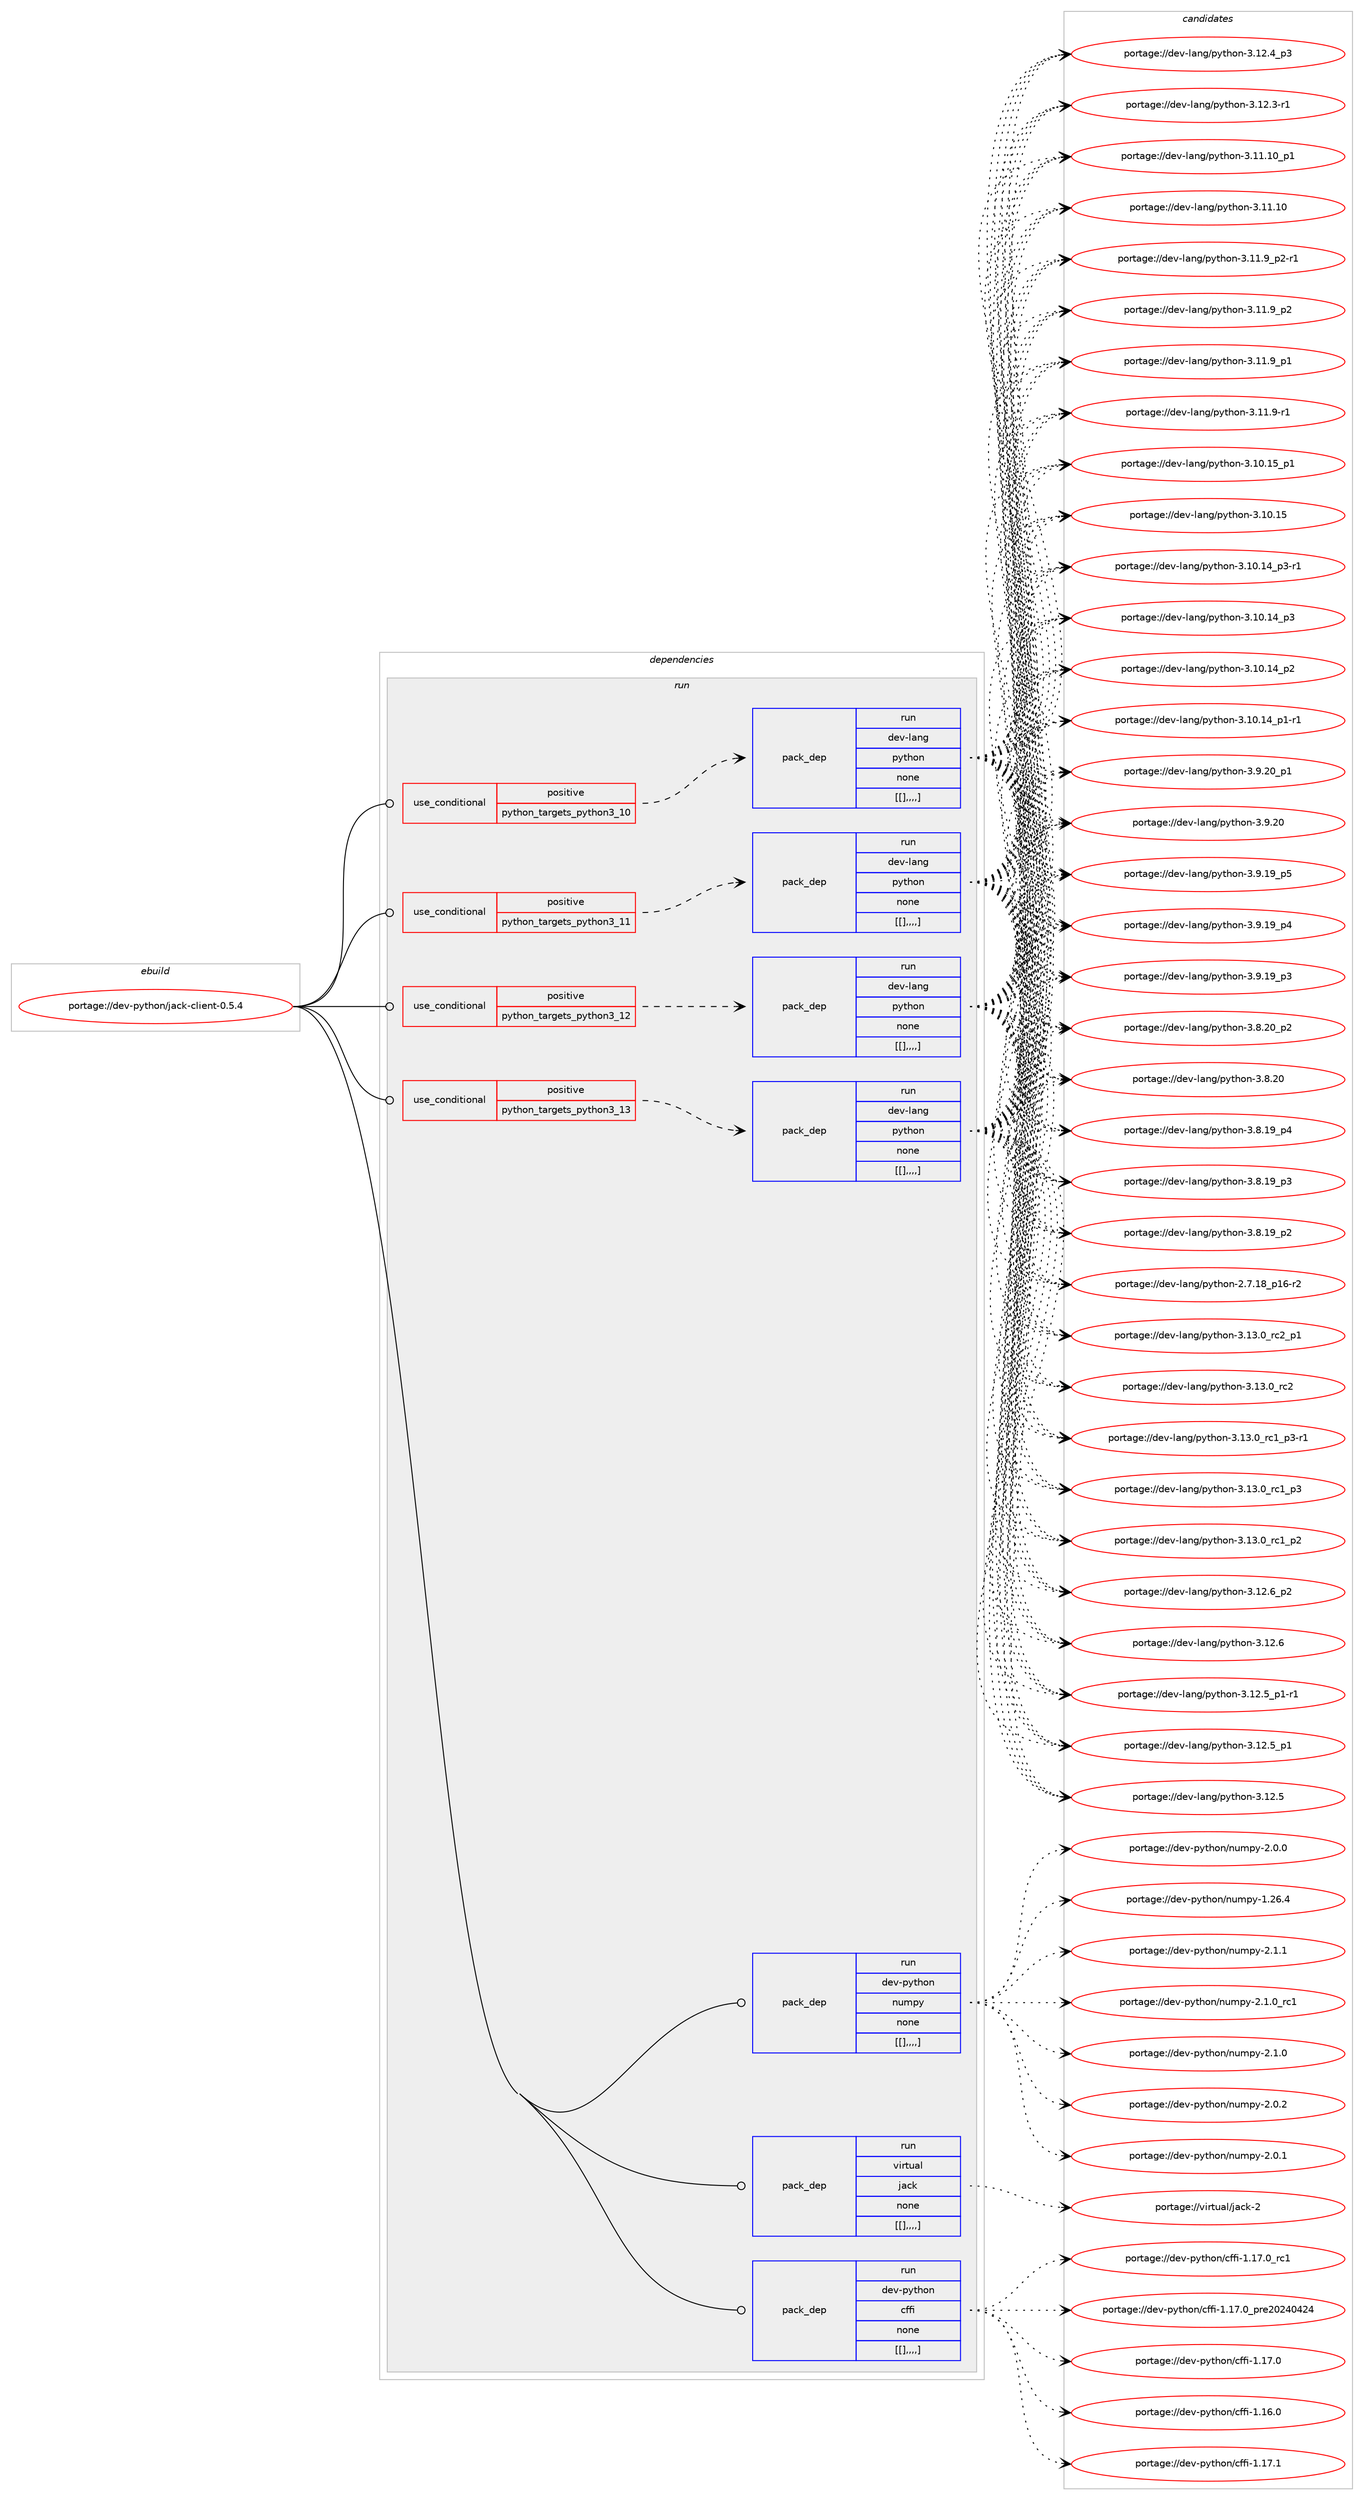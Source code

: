 digraph prolog {

# *************
# Graph options
# *************

newrank=true;
concentrate=true;
compound=true;
graph [rankdir=LR,fontname=Helvetica,fontsize=10,ranksep=1.5];#, ranksep=2.5, nodesep=0.2];
edge  [arrowhead=vee];
node  [fontname=Helvetica,fontsize=10];

# **********
# The ebuild
# **********

subgraph cluster_leftcol {
color=gray;
label=<<i>ebuild</i>>;
id [label="portage://dev-python/jack-client-0.5.4", color=red, width=4, href="../dev-python/jack-client-0.5.4.svg"];
}

# ****************
# The dependencies
# ****************

subgraph cluster_midcol {
color=gray;
label=<<i>dependencies</i>>;
subgraph cluster_compile {
fillcolor="#eeeeee";
style=filled;
label=<<i>compile</i>>;
}
subgraph cluster_compileandrun {
fillcolor="#eeeeee";
style=filled;
label=<<i>compile and run</i>>;
}
subgraph cluster_run {
fillcolor="#eeeeee";
style=filled;
label=<<i>run</i>>;
subgraph cond34912 {
dependency150469 [label=<<TABLE BORDER="0" CELLBORDER="1" CELLSPACING="0" CELLPADDING="4"><TR><TD ROWSPAN="3" CELLPADDING="10">use_conditional</TD></TR><TR><TD>positive</TD></TR><TR><TD>python_targets_python3_10</TD></TR></TABLE>>, shape=none, color=red];
subgraph pack114343 {
dependency150470 [label=<<TABLE BORDER="0" CELLBORDER="1" CELLSPACING="0" CELLPADDING="4" WIDTH="220"><TR><TD ROWSPAN="6" CELLPADDING="30">pack_dep</TD></TR><TR><TD WIDTH="110">run</TD></TR><TR><TD>dev-lang</TD></TR><TR><TD>python</TD></TR><TR><TD>none</TD></TR><TR><TD>[[],,,,]</TD></TR></TABLE>>, shape=none, color=blue];
}
dependency150469:e -> dependency150470:w [weight=20,style="dashed",arrowhead="vee"];
}
id:e -> dependency150469:w [weight=20,style="solid",arrowhead="odot"];
subgraph cond34913 {
dependency150471 [label=<<TABLE BORDER="0" CELLBORDER="1" CELLSPACING="0" CELLPADDING="4"><TR><TD ROWSPAN="3" CELLPADDING="10">use_conditional</TD></TR><TR><TD>positive</TD></TR><TR><TD>python_targets_python3_11</TD></TR></TABLE>>, shape=none, color=red];
subgraph pack114344 {
dependency150472 [label=<<TABLE BORDER="0" CELLBORDER="1" CELLSPACING="0" CELLPADDING="4" WIDTH="220"><TR><TD ROWSPAN="6" CELLPADDING="30">pack_dep</TD></TR><TR><TD WIDTH="110">run</TD></TR><TR><TD>dev-lang</TD></TR><TR><TD>python</TD></TR><TR><TD>none</TD></TR><TR><TD>[[],,,,]</TD></TR></TABLE>>, shape=none, color=blue];
}
dependency150471:e -> dependency150472:w [weight=20,style="dashed",arrowhead="vee"];
}
id:e -> dependency150471:w [weight=20,style="solid",arrowhead="odot"];
subgraph cond34914 {
dependency150473 [label=<<TABLE BORDER="0" CELLBORDER="1" CELLSPACING="0" CELLPADDING="4"><TR><TD ROWSPAN="3" CELLPADDING="10">use_conditional</TD></TR><TR><TD>positive</TD></TR><TR><TD>python_targets_python3_12</TD></TR></TABLE>>, shape=none, color=red];
subgraph pack114345 {
dependency150474 [label=<<TABLE BORDER="0" CELLBORDER="1" CELLSPACING="0" CELLPADDING="4" WIDTH="220"><TR><TD ROWSPAN="6" CELLPADDING="30">pack_dep</TD></TR><TR><TD WIDTH="110">run</TD></TR><TR><TD>dev-lang</TD></TR><TR><TD>python</TD></TR><TR><TD>none</TD></TR><TR><TD>[[],,,,]</TD></TR></TABLE>>, shape=none, color=blue];
}
dependency150473:e -> dependency150474:w [weight=20,style="dashed",arrowhead="vee"];
}
id:e -> dependency150473:w [weight=20,style="solid",arrowhead="odot"];
subgraph cond34915 {
dependency150475 [label=<<TABLE BORDER="0" CELLBORDER="1" CELLSPACING="0" CELLPADDING="4"><TR><TD ROWSPAN="3" CELLPADDING="10">use_conditional</TD></TR><TR><TD>positive</TD></TR><TR><TD>python_targets_python3_13</TD></TR></TABLE>>, shape=none, color=red];
subgraph pack114346 {
dependency150476 [label=<<TABLE BORDER="0" CELLBORDER="1" CELLSPACING="0" CELLPADDING="4" WIDTH="220"><TR><TD ROWSPAN="6" CELLPADDING="30">pack_dep</TD></TR><TR><TD WIDTH="110">run</TD></TR><TR><TD>dev-lang</TD></TR><TR><TD>python</TD></TR><TR><TD>none</TD></TR><TR><TD>[[],,,,]</TD></TR></TABLE>>, shape=none, color=blue];
}
dependency150475:e -> dependency150476:w [weight=20,style="dashed",arrowhead="vee"];
}
id:e -> dependency150475:w [weight=20,style="solid",arrowhead="odot"];
subgraph pack114347 {
dependency150477 [label=<<TABLE BORDER="0" CELLBORDER="1" CELLSPACING="0" CELLPADDING="4" WIDTH="220"><TR><TD ROWSPAN="6" CELLPADDING="30">pack_dep</TD></TR><TR><TD WIDTH="110">run</TD></TR><TR><TD>dev-python</TD></TR><TR><TD>cffi</TD></TR><TR><TD>none</TD></TR><TR><TD>[[],,,,]</TD></TR></TABLE>>, shape=none, color=blue];
}
id:e -> dependency150477:w [weight=20,style="solid",arrowhead="odot"];
subgraph pack114348 {
dependency150478 [label=<<TABLE BORDER="0" CELLBORDER="1" CELLSPACING="0" CELLPADDING="4" WIDTH="220"><TR><TD ROWSPAN="6" CELLPADDING="30">pack_dep</TD></TR><TR><TD WIDTH="110">run</TD></TR><TR><TD>dev-python</TD></TR><TR><TD>numpy</TD></TR><TR><TD>none</TD></TR><TR><TD>[[],,,,]</TD></TR></TABLE>>, shape=none, color=blue];
}
id:e -> dependency150478:w [weight=20,style="solid",arrowhead="odot"];
subgraph pack114349 {
dependency150479 [label=<<TABLE BORDER="0" CELLBORDER="1" CELLSPACING="0" CELLPADDING="4" WIDTH="220"><TR><TD ROWSPAN="6" CELLPADDING="30">pack_dep</TD></TR><TR><TD WIDTH="110">run</TD></TR><TR><TD>virtual</TD></TR><TR><TD>jack</TD></TR><TR><TD>none</TD></TR><TR><TD>[[],,,,]</TD></TR></TABLE>>, shape=none, color=blue];
}
id:e -> dependency150479:w [weight=20,style="solid",arrowhead="odot"];
}
}

# **************
# The candidates
# **************

subgraph cluster_choices {
rank=same;
color=gray;
label=<<i>candidates</i>>;

subgraph choice114343 {
color=black;
nodesep=1;
choice100101118451089711010347112121116104111110455146495146489511499509511249 [label="portage://dev-lang/python-3.13.0_rc2_p1", color=red, width=4,href="../dev-lang/python-3.13.0_rc2_p1.svg"];
choice10010111845108971101034711212111610411111045514649514648951149950 [label="portage://dev-lang/python-3.13.0_rc2", color=red, width=4,href="../dev-lang/python-3.13.0_rc2.svg"];
choice1001011184510897110103471121211161041111104551464951464895114994995112514511449 [label="portage://dev-lang/python-3.13.0_rc1_p3-r1", color=red, width=4,href="../dev-lang/python-3.13.0_rc1_p3-r1.svg"];
choice100101118451089711010347112121116104111110455146495146489511499499511251 [label="portage://dev-lang/python-3.13.0_rc1_p3", color=red, width=4,href="../dev-lang/python-3.13.0_rc1_p3.svg"];
choice100101118451089711010347112121116104111110455146495146489511499499511250 [label="portage://dev-lang/python-3.13.0_rc1_p2", color=red, width=4,href="../dev-lang/python-3.13.0_rc1_p2.svg"];
choice100101118451089711010347112121116104111110455146495046549511250 [label="portage://dev-lang/python-3.12.6_p2", color=red, width=4,href="../dev-lang/python-3.12.6_p2.svg"];
choice10010111845108971101034711212111610411111045514649504654 [label="portage://dev-lang/python-3.12.6", color=red, width=4,href="../dev-lang/python-3.12.6.svg"];
choice1001011184510897110103471121211161041111104551464950465395112494511449 [label="portage://dev-lang/python-3.12.5_p1-r1", color=red, width=4,href="../dev-lang/python-3.12.5_p1-r1.svg"];
choice100101118451089711010347112121116104111110455146495046539511249 [label="portage://dev-lang/python-3.12.5_p1", color=red, width=4,href="../dev-lang/python-3.12.5_p1.svg"];
choice10010111845108971101034711212111610411111045514649504653 [label="portage://dev-lang/python-3.12.5", color=red, width=4,href="../dev-lang/python-3.12.5.svg"];
choice100101118451089711010347112121116104111110455146495046529511251 [label="portage://dev-lang/python-3.12.4_p3", color=red, width=4,href="../dev-lang/python-3.12.4_p3.svg"];
choice100101118451089711010347112121116104111110455146495046514511449 [label="portage://dev-lang/python-3.12.3-r1", color=red, width=4,href="../dev-lang/python-3.12.3-r1.svg"];
choice10010111845108971101034711212111610411111045514649494649489511249 [label="portage://dev-lang/python-3.11.10_p1", color=red, width=4,href="../dev-lang/python-3.11.10_p1.svg"];
choice1001011184510897110103471121211161041111104551464949464948 [label="portage://dev-lang/python-3.11.10", color=red, width=4,href="../dev-lang/python-3.11.10.svg"];
choice1001011184510897110103471121211161041111104551464949465795112504511449 [label="portage://dev-lang/python-3.11.9_p2-r1", color=red, width=4,href="../dev-lang/python-3.11.9_p2-r1.svg"];
choice100101118451089711010347112121116104111110455146494946579511250 [label="portage://dev-lang/python-3.11.9_p2", color=red, width=4,href="../dev-lang/python-3.11.9_p2.svg"];
choice100101118451089711010347112121116104111110455146494946579511249 [label="portage://dev-lang/python-3.11.9_p1", color=red, width=4,href="../dev-lang/python-3.11.9_p1.svg"];
choice100101118451089711010347112121116104111110455146494946574511449 [label="portage://dev-lang/python-3.11.9-r1", color=red, width=4,href="../dev-lang/python-3.11.9-r1.svg"];
choice10010111845108971101034711212111610411111045514649484649539511249 [label="portage://dev-lang/python-3.10.15_p1", color=red, width=4,href="../dev-lang/python-3.10.15_p1.svg"];
choice1001011184510897110103471121211161041111104551464948464953 [label="portage://dev-lang/python-3.10.15", color=red, width=4,href="../dev-lang/python-3.10.15.svg"];
choice100101118451089711010347112121116104111110455146494846495295112514511449 [label="portage://dev-lang/python-3.10.14_p3-r1", color=red, width=4,href="../dev-lang/python-3.10.14_p3-r1.svg"];
choice10010111845108971101034711212111610411111045514649484649529511251 [label="portage://dev-lang/python-3.10.14_p3", color=red, width=4,href="../dev-lang/python-3.10.14_p3.svg"];
choice10010111845108971101034711212111610411111045514649484649529511250 [label="portage://dev-lang/python-3.10.14_p2", color=red, width=4,href="../dev-lang/python-3.10.14_p2.svg"];
choice100101118451089711010347112121116104111110455146494846495295112494511449 [label="portage://dev-lang/python-3.10.14_p1-r1", color=red, width=4,href="../dev-lang/python-3.10.14_p1-r1.svg"];
choice100101118451089711010347112121116104111110455146574650489511249 [label="portage://dev-lang/python-3.9.20_p1", color=red, width=4,href="../dev-lang/python-3.9.20_p1.svg"];
choice10010111845108971101034711212111610411111045514657465048 [label="portage://dev-lang/python-3.9.20", color=red, width=4,href="../dev-lang/python-3.9.20.svg"];
choice100101118451089711010347112121116104111110455146574649579511253 [label="portage://dev-lang/python-3.9.19_p5", color=red, width=4,href="../dev-lang/python-3.9.19_p5.svg"];
choice100101118451089711010347112121116104111110455146574649579511252 [label="portage://dev-lang/python-3.9.19_p4", color=red, width=4,href="../dev-lang/python-3.9.19_p4.svg"];
choice100101118451089711010347112121116104111110455146574649579511251 [label="portage://dev-lang/python-3.9.19_p3", color=red, width=4,href="../dev-lang/python-3.9.19_p3.svg"];
choice100101118451089711010347112121116104111110455146564650489511250 [label="portage://dev-lang/python-3.8.20_p2", color=red, width=4,href="../dev-lang/python-3.8.20_p2.svg"];
choice10010111845108971101034711212111610411111045514656465048 [label="portage://dev-lang/python-3.8.20", color=red, width=4,href="../dev-lang/python-3.8.20.svg"];
choice100101118451089711010347112121116104111110455146564649579511252 [label="portage://dev-lang/python-3.8.19_p4", color=red, width=4,href="../dev-lang/python-3.8.19_p4.svg"];
choice100101118451089711010347112121116104111110455146564649579511251 [label="portage://dev-lang/python-3.8.19_p3", color=red, width=4,href="../dev-lang/python-3.8.19_p3.svg"];
choice100101118451089711010347112121116104111110455146564649579511250 [label="portage://dev-lang/python-3.8.19_p2", color=red, width=4,href="../dev-lang/python-3.8.19_p2.svg"];
choice100101118451089711010347112121116104111110455046554649569511249544511450 [label="portage://dev-lang/python-2.7.18_p16-r2", color=red, width=4,href="../dev-lang/python-2.7.18_p16-r2.svg"];
dependency150470:e -> choice100101118451089711010347112121116104111110455146495146489511499509511249:w [style=dotted,weight="100"];
dependency150470:e -> choice10010111845108971101034711212111610411111045514649514648951149950:w [style=dotted,weight="100"];
dependency150470:e -> choice1001011184510897110103471121211161041111104551464951464895114994995112514511449:w [style=dotted,weight="100"];
dependency150470:e -> choice100101118451089711010347112121116104111110455146495146489511499499511251:w [style=dotted,weight="100"];
dependency150470:e -> choice100101118451089711010347112121116104111110455146495146489511499499511250:w [style=dotted,weight="100"];
dependency150470:e -> choice100101118451089711010347112121116104111110455146495046549511250:w [style=dotted,weight="100"];
dependency150470:e -> choice10010111845108971101034711212111610411111045514649504654:w [style=dotted,weight="100"];
dependency150470:e -> choice1001011184510897110103471121211161041111104551464950465395112494511449:w [style=dotted,weight="100"];
dependency150470:e -> choice100101118451089711010347112121116104111110455146495046539511249:w [style=dotted,weight="100"];
dependency150470:e -> choice10010111845108971101034711212111610411111045514649504653:w [style=dotted,weight="100"];
dependency150470:e -> choice100101118451089711010347112121116104111110455146495046529511251:w [style=dotted,weight="100"];
dependency150470:e -> choice100101118451089711010347112121116104111110455146495046514511449:w [style=dotted,weight="100"];
dependency150470:e -> choice10010111845108971101034711212111610411111045514649494649489511249:w [style=dotted,weight="100"];
dependency150470:e -> choice1001011184510897110103471121211161041111104551464949464948:w [style=dotted,weight="100"];
dependency150470:e -> choice1001011184510897110103471121211161041111104551464949465795112504511449:w [style=dotted,weight="100"];
dependency150470:e -> choice100101118451089711010347112121116104111110455146494946579511250:w [style=dotted,weight="100"];
dependency150470:e -> choice100101118451089711010347112121116104111110455146494946579511249:w [style=dotted,weight="100"];
dependency150470:e -> choice100101118451089711010347112121116104111110455146494946574511449:w [style=dotted,weight="100"];
dependency150470:e -> choice10010111845108971101034711212111610411111045514649484649539511249:w [style=dotted,weight="100"];
dependency150470:e -> choice1001011184510897110103471121211161041111104551464948464953:w [style=dotted,weight="100"];
dependency150470:e -> choice100101118451089711010347112121116104111110455146494846495295112514511449:w [style=dotted,weight="100"];
dependency150470:e -> choice10010111845108971101034711212111610411111045514649484649529511251:w [style=dotted,weight="100"];
dependency150470:e -> choice10010111845108971101034711212111610411111045514649484649529511250:w [style=dotted,weight="100"];
dependency150470:e -> choice100101118451089711010347112121116104111110455146494846495295112494511449:w [style=dotted,weight="100"];
dependency150470:e -> choice100101118451089711010347112121116104111110455146574650489511249:w [style=dotted,weight="100"];
dependency150470:e -> choice10010111845108971101034711212111610411111045514657465048:w [style=dotted,weight="100"];
dependency150470:e -> choice100101118451089711010347112121116104111110455146574649579511253:w [style=dotted,weight="100"];
dependency150470:e -> choice100101118451089711010347112121116104111110455146574649579511252:w [style=dotted,weight="100"];
dependency150470:e -> choice100101118451089711010347112121116104111110455146574649579511251:w [style=dotted,weight="100"];
dependency150470:e -> choice100101118451089711010347112121116104111110455146564650489511250:w [style=dotted,weight="100"];
dependency150470:e -> choice10010111845108971101034711212111610411111045514656465048:w [style=dotted,weight="100"];
dependency150470:e -> choice100101118451089711010347112121116104111110455146564649579511252:w [style=dotted,weight="100"];
dependency150470:e -> choice100101118451089711010347112121116104111110455146564649579511251:w [style=dotted,weight="100"];
dependency150470:e -> choice100101118451089711010347112121116104111110455146564649579511250:w [style=dotted,weight="100"];
dependency150470:e -> choice100101118451089711010347112121116104111110455046554649569511249544511450:w [style=dotted,weight="100"];
}
subgraph choice114344 {
color=black;
nodesep=1;
choice100101118451089711010347112121116104111110455146495146489511499509511249 [label="portage://dev-lang/python-3.13.0_rc2_p1", color=red, width=4,href="../dev-lang/python-3.13.0_rc2_p1.svg"];
choice10010111845108971101034711212111610411111045514649514648951149950 [label="portage://dev-lang/python-3.13.0_rc2", color=red, width=4,href="../dev-lang/python-3.13.0_rc2.svg"];
choice1001011184510897110103471121211161041111104551464951464895114994995112514511449 [label="portage://dev-lang/python-3.13.0_rc1_p3-r1", color=red, width=4,href="../dev-lang/python-3.13.0_rc1_p3-r1.svg"];
choice100101118451089711010347112121116104111110455146495146489511499499511251 [label="portage://dev-lang/python-3.13.0_rc1_p3", color=red, width=4,href="../dev-lang/python-3.13.0_rc1_p3.svg"];
choice100101118451089711010347112121116104111110455146495146489511499499511250 [label="portage://dev-lang/python-3.13.0_rc1_p2", color=red, width=4,href="../dev-lang/python-3.13.0_rc1_p2.svg"];
choice100101118451089711010347112121116104111110455146495046549511250 [label="portage://dev-lang/python-3.12.6_p2", color=red, width=4,href="../dev-lang/python-3.12.6_p2.svg"];
choice10010111845108971101034711212111610411111045514649504654 [label="portage://dev-lang/python-3.12.6", color=red, width=4,href="../dev-lang/python-3.12.6.svg"];
choice1001011184510897110103471121211161041111104551464950465395112494511449 [label="portage://dev-lang/python-3.12.5_p1-r1", color=red, width=4,href="../dev-lang/python-3.12.5_p1-r1.svg"];
choice100101118451089711010347112121116104111110455146495046539511249 [label="portage://dev-lang/python-3.12.5_p1", color=red, width=4,href="../dev-lang/python-3.12.5_p1.svg"];
choice10010111845108971101034711212111610411111045514649504653 [label="portage://dev-lang/python-3.12.5", color=red, width=4,href="../dev-lang/python-3.12.5.svg"];
choice100101118451089711010347112121116104111110455146495046529511251 [label="portage://dev-lang/python-3.12.4_p3", color=red, width=4,href="../dev-lang/python-3.12.4_p3.svg"];
choice100101118451089711010347112121116104111110455146495046514511449 [label="portage://dev-lang/python-3.12.3-r1", color=red, width=4,href="../dev-lang/python-3.12.3-r1.svg"];
choice10010111845108971101034711212111610411111045514649494649489511249 [label="portage://dev-lang/python-3.11.10_p1", color=red, width=4,href="../dev-lang/python-3.11.10_p1.svg"];
choice1001011184510897110103471121211161041111104551464949464948 [label="portage://dev-lang/python-3.11.10", color=red, width=4,href="../dev-lang/python-3.11.10.svg"];
choice1001011184510897110103471121211161041111104551464949465795112504511449 [label="portage://dev-lang/python-3.11.9_p2-r1", color=red, width=4,href="../dev-lang/python-3.11.9_p2-r1.svg"];
choice100101118451089711010347112121116104111110455146494946579511250 [label="portage://dev-lang/python-3.11.9_p2", color=red, width=4,href="../dev-lang/python-3.11.9_p2.svg"];
choice100101118451089711010347112121116104111110455146494946579511249 [label="portage://dev-lang/python-3.11.9_p1", color=red, width=4,href="../dev-lang/python-3.11.9_p1.svg"];
choice100101118451089711010347112121116104111110455146494946574511449 [label="portage://dev-lang/python-3.11.9-r1", color=red, width=4,href="../dev-lang/python-3.11.9-r1.svg"];
choice10010111845108971101034711212111610411111045514649484649539511249 [label="portage://dev-lang/python-3.10.15_p1", color=red, width=4,href="../dev-lang/python-3.10.15_p1.svg"];
choice1001011184510897110103471121211161041111104551464948464953 [label="portage://dev-lang/python-3.10.15", color=red, width=4,href="../dev-lang/python-3.10.15.svg"];
choice100101118451089711010347112121116104111110455146494846495295112514511449 [label="portage://dev-lang/python-3.10.14_p3-r1", color=red, width=4,href="../dev-lang/python-3.10.14_p3-r1.svg"];
choice10010111845108971101034711212111610411111045514649484649529511251 [label="portage://dev-lang/python-3.10.14_p3", color=red, width=4,href="../dev-lang/python-3.10.14_p3.svg"];
choice10010111845108971101034711212111610411111045514649484649529511250 [label="portage://dev-lang/python-3.10.14_p2", color=red, width=4,href="../dev-lang/python-3.10.14_p2.svg"];
choice100101118451089711010347112121116104111110455146494846495295112494511449 [label="portage://dev-lang/python-3.10.14_p1-r1", color=red, width=4,href="../dev-lang/python-3.10.14_p1-r1.svg"];
choice100101118451089711010347112121116104111110455146574650489511249 [label="portage://dev-lang/python-3.9.20_p1", color=red, width=4,href="../dev-lang/python-3.9.20_p1.svg"];
choice10010111845108971101034711212111610411111045514657465048 [label="portage://dev-lang/python-3.9.20", color=red, width=4,href="../dev-lang/python-3.9.20.svg"];
choice100101118451089711010347112121116104111110455146574649579511253 [label="portage://dev-lang/python-3.9.19_p5", color=red, width=4,href="../dev-lang/python-3.9.19_p5.svg"];
choice100101118451089711010347112121116104111110455146574649579511252 [label="portage://dev-lang/python-3.9.19_p4", color=red, width=4,href="../dev-lang/python-3.9.19_p4.svg"];
choice100101118451089711010347112121116104111110455146574649579511251 [label="portage://dev-lang/python-3.9.19_p3", color=red, width=4,href="../dev-lang/python-3.9.19_p3.svg"];
choice100101118451089711010347112121116104111110455146564650489511250 [label="portage://dev-lang/python-3.8.20_p2", color=red, width=4,href="../dev-lang/python-3.8.20_p2.svg"];
choice10010111845108971101034711212111610411111045514656465048 [label="portage://dev-lang/python-3.8.20", color=red, width=4,href="../dev-lang/python-3.8.20.svg"];
choice100101118451089711010347112121116104111110455146564649579511252 [label="portage://dev-lang/python-3.8.19_p4", color=red, width=4,href="../dev-lang/python-3.8.19_p4.svg"];
choice100101118451089711010347112121116104111110455146564649579511251 [label="portage://dev-lang/python-3.8.19_p3", color=red, width=4,href="../dev-lang/python-3.8.19_p3.svg"];
choice100101118451089711010347112121116104111110455146564649579511250 [label="portage://dev-lang/python-3.8.19_p2", color=red, width=4,href="../dev-lang/python-3.8.19_p2.svg"];
choice100101118451089711010347112121116104111110455046554649569511249544511450 [label="portage://dev-lang/python-2.7.18_p16-r2", color=red, width=4,href="../dev-lang/python-2.7.18_p16-r2.svg"];
dependency150472:e -> choice100101118451089711010347112121116104111110455146495146489511499509511249:w [style=dotted,weight="100"];
dependency150472:e -> choice10010111845108971101034711212111610411111045514649514648951149950:w [style=dotted,weight="100"];
dependency150472:e -> choice1001011184510897110103471121211161041111104551464951464895114994995112514511449:w [style=dotted,weight="100"];
dependency150472:e -> choice100101118451089711010347112121116104111110455146495146489511499499511251:w [style=dotted,weight="100"];
dependency150472:e -> choice100101118451089711010347112121116104111110455146495146489511499499511250:w [style=dotted,weight="100"];
dependency150472:e -> choice100101118451089711010347112121116104111110455146495046549511250:w [style=dotted,weight="100"];
dependency150472:e -> choice10010111845108971101034711212111610411111045514649504654:w [style=dotted,weight="100"];
dependency150472:e -> choice1001011184510897110103471121211161041111104551464950465395112494511449:w [style=dotted,weight="100"];
dependency150472:e -> choice100101118451089711010347112121116104111110455146495046539511249:w [style=dotted,weight="100"];
dependency150472:e -> choice10010111845108971101034711212111610411111045514649504653:w [style=dotted,weight="100"];
dependency150472:e -> choice100101118451089711010347112121116104111110455146495046529511251:w [style=dotted,weight="100"];
dependency150472:e -> choice100101118451089711010347112121116104111110455146495046514511449:w [style=dotted,weight="100"];
dependency150472:e -> choice10010111845108971101034711212111610411111045514649494649489511249:w [style=dotted,weight="100"];
dependency150472:e -> choice1001011184510897110103471121211161041111104551464949464948:w [style=dotted,weight="100"];
dependency150472:e -> choice1001011184510897110103471121211161041111104551464949465795112504511449:w [style=dotted,weight="100"];
dependency150472:e -> choice100101118451089711010347112121116104111110455146494946579511250:w [style=dotted,weight="100"];
dependency150472:e -> choice100101118451089711010347112121116104111110455146494946579511249:w [style=dotted,weight="100"];
dependency150472:e -> choice100101118451089711010347112121116104111110455146494946574511449:w [style=dotted,weight="100"];
dependency150472:e -> choice10010111845108971101034711212111610411111045514649484649539511249:w [style=dotted,weight="100"];
dependency150472:e -> choice1001011184510897110103471121211161041111104551464948464953:w [style=dotted,weight="100"];
dependency150472:e -> choice100101118451089711010347112121116104111110455146494846495295112514511449:w [style=dotted,weight="100"];
dependency150472:e -> choice10010111845108971101034711212111610411111045514649484649529511251:w [style=dotted,weight="100"];
dependency150472:e -> choice10010111845108971101034711212111610411111045514649484649529511250:w [style=dotted,weight="100"];
dependency150472:e -> choice100101118451089711010347112121116104111110455146494846495295112494511449:w [style=dotted,weight="100"];
dependency150472:e -> choice100101118451089711010347112121116104111110455146574650489511249:w [style=dotted,weight="100"];
dependency150472:e -> choice10010111845108971101034711212111610411111045514657465048:w [style=dotted,weight="100"];
dependency150472:e -> choice100101118451089711010347112121116104111110455146574649579511253:w [style=dotted,weight="100"];
dependency150472:e -> choice100101118451089711010347112121116104111110455146574649579511252:w [style=dotted,weight="100"];
dependency150472:e -> choice100101118451089711010347112121116104111110455146574649579511251:w [style=dotted,weight="100"];
dependency150472:e -> choice100101118451089711010347112121116104111110455146564650489511250:w [style=dotted,weight="100"];
dependency150472:e -> choice10010111845108971101034711212111610411111045514656465048:w [style=dotted,weight="100"];
dependency150472:e -> choice100101118451089711010347112121116104111110455146564649579511252:w [style=dotted,weight="100"];
dependency150472:e -> choice100101118451089711010347112121116104111110455146564649579511251:w [style=dotted,weight="100"];
dependency150472:e -> choice100101118451089711010347112121116104111110455146564649579511250:w [style=dotted,weight="100"];
dependency150472:e -> choice100101118451089711010347112121116104111110455046554649569511249544511450:w [style=dotted,weight="100"];
}
subgraph choice114345 {
color=black;
nodesep=1;
choice100101118451089711010347112121116104111110455146495146489511499509511249 [label="portage://dev-lang/python-3.13.0_rc2_p1", color=red, width=4,href="../dev-lang/python-3.13.0_rc2_p1.svg"];
choice10010111845108971101034711212111610411111045514649514648951149950 [label="portage://dev-lang/python-3.13.0_rc2", color=red, width=4,href="../dev-lang/python-3.13.0_rc2.svg"];
choice1001011184510897110103471121211161041111104551464951464895114994995112514511449 [label="portage://dev-lang/python-3.13.0_rc1_p3-r1", color=red, width=4,href="../dev-lang/python-3.13.0_rc1_p3-r1.svg"];
choice100101118451089711010347112121116104111110455146495146489511499499511251 [label="portage://dev-lang/python-3.13.0_rc1_p3", color=red, width=4,href="../dev-lang/python-3.13.0_rc1_p3.svg"];
choice100101118451089711010347112121116104111110455146495146489511499499511250 [label="portage://dev-lang/python-3.13.0_rc1_p2", color=red, width=4,href="../dev-lang/python-3.13.0_rc1_p2.svg"];
choice100101118451089711010347112121116104111110455146495046549511250 [label="portage://dev-lang/python-3.12.6_p2", color=red, width=4,href="../dev-lang/python-3.12.6_p2.svg"];
choice10010111845108971101034711212111610411111045514649504654 [label="portage://dev-lang/python-3.12.6", color=red, width=4,href="../dev-lang/python-3.12.6.svg"];
choice1001011184510897110103471121211161041111104551464950465395112494511449 [label="portage://dev-lang/python-3.12.5_p1-r1", color=red, width=4,href="../dev-lang/python-3.12.5_p1-r1.svg"];
choice100101118451089711010347112121116104111110455146495046539511249 [label="portage://dev-lang/python-3.12.5_p1", color=red, width=4,href="../dev-lang/python-3.12.5_p1.svg"];
choice10010111845108971101034711212111610411111045514649504653 [label="portage://dev-lang/python-3.12.5", color=red, width=4,href="../dev-lang/python-3.12.5.svg"];
choice100101118451089711010347112121116104111110455146495046529511251 [label="portage://dev-lang/python-3.12.4_p3", color=red, width=4,href="../dev-lang/python-3.12.4_p3.svg"];
choice100101118451089711010347112121116104111110455146495046514511449 [label="portage://dev-lang/python-3.12.3-r1", color=red, width=4,href="../dev-lang/python-3.12.3-r1.svg"];
choice10010111845108971101034711212111610411111045514649494649489511249 [label="portage://dev-lang/python-3.11.10_p1", color=red, width=4,href="../dev-lang/python-3.11.10_p1.svg"];
choice1001011184510897110103471121211161041111104551464949464948 [label="portage://dev-lang/python-3.11.10", color=red, width=4,href="../dev-lang/python-3.11.10.svg"];
choice1001011184510897110103471121211161041111104551464949465795112504511449 [label="portage://dev-lang/python-3.11.9_p2-r1", color=red, width=4,href="../dev-lang/python-3.11.9_p2-r1.svg"];
choice100101118451089711010347112121116104111110455146494946579511250 [label="portage://dev-lang/python-3.11.9_p2", color=red, width=4,href="../dev-lang/python-3.11.9_p2.svg"];
choice100101118451089711010347112121116104111110455146494946579511249 [label="portage://dev-lang/python-3.11.9_p1", color=red, width=4,href="../dev-lang/python-3.11.9_p1.svg"];
choice100101118451089711010347112121116104111110455146494946574511449 [label="portage://dev-lang/python-3.11.9-r1", color=red, width=4,href="../dev-lang/python-3.11.9-r1.svg"];
choice10010111845108971101034711212111610411111045514649484649539511249 [label="portage://dev-lang/python-3.10.15_p1", color=red, width=4,href="../dev-lang/python-3.10.15_p1.svg"];
choice1001011184510897110103471121211161041111104551464948464953 [label="portage://dev-lang/python-3.10.15", color=red, width=4,href="../dev-lang/python-3.10.15.svg"];
choice100101118451089711010347112121116104111110455146494846495295112514511449 [label="portage://dev-lang/python-3.10.14_p3-r1", color=red, width=4,href="../dev-lang/python-3.10.14_p3-r1.svg"];
choice10010111845108971101034711212111610411111045514649484649529511251 [label="portage://dev-lang/python-3.10.14_p3", color=red, width=4,href="../dev-lang/python-3.10.14_p3.svg"];
choice10010111845108971101034711212111610411111045514649484649529511250 [label="portage://dev-lang/python-3.10.14_p2", color=red, width=4,href="../dev-lang/python-3.10.14_p2.svg"];
choice100101118451089711010347112121116104111110455146494846495295112494511449 [label="portage://dev-lang/python-3.10.14_p1-r1", color=red, width=4,href="../dev-lang/python-3.10.14_p1-r1.svg"];
choice100101118451089711010347112121116104111110455146574650489511249 [label="portage://dev-lang/python-3.9.20_p1", color=red, width=4,href="../dev-lang/python-3.9.20_p1.svg"];
choice10010111845108971101034711212111610411111045514657465048 [label="portage://dev-lang/python-3.9.20", color=red, width=4,href="../dev-lang/python-3.9.20.svg"];
choice100101118451089711010347112121116104111110455146574649579511253 [label="portage://dev-lang/python-3.9.19_p5", color=red, width=4,href="../dev-lang/python-3.9.19_p5.svg"];
choice100101118451089711010347112121116104111110455146574649579511252 [label="portage://dev-lang/python-3.9.19_p4", color=red, width=4,href="../dev-lang/python-3.9.19_p4.svg"];
choice100101118451089711010347112121116104111110455146574649579511251 [label="portage://dev-lang/python-3.9.19_p3", color=red, width=4,href="../dev-lang/python-3.9.19_p3.svg"];
choice100101118451089711010347112121116104111110455146564650489511250 [label="portage://dev-lang/python-3.8.20_p2", color=red, width=4,href="../dev-lang/python-3.8.20_p2.svg"];
choice10010111845108971101034711212111610411111045514656465048 [label="portage://dev-lang/python-3.8.20", color=red, width=4,href="../dev-lang/python-3.8.20.svg"];
choice100101118451089711010347112121116104111110455146564649579511252 [label="portage://dev-lang/python-3.8.19_p4", color=red, width=4,href="../dev-lang/python-3.8.19_p4.svg"];
choice100101118451089711010347112121116104111110455146564649579511251 [label="portage://dev-lang/python-3.8.19_p3", color=red, width=4,href="../dev-lang/python-3.8.19_p3.svg"];
choice100101118451089711010347112121116104111110455146564649579511250 [label="portage://dev-lang/python-3.8.19_p2", color=red, width=4,href="../dev-lang/python-3.8.19_p2.svg"];
choice100101118451089711010347112121116104111110455046554649569511249544511450 [label="portage://dev-lang/python-2.7.18_p16-r2", color=red, width=4,href="../dev-lang/python-2.7.18_p16-r2.svg"];
dependency150474:e -> choice100101118451089711010347112121116104111110455146495146489511499509511249:w [style=dotted,weight="100"];
dependency150474:e -> choice10010111845108971101034711212111610411111045514649514648951149950:w [style=dotted,weight="100"];
dependency150474:e -> choice1001011184510897110103471121211161041111104551464951464895114994995112514511449:w [style=dotted,weight="100"];
dependency150474:e -> choice100101118451089711010347112121116104111110455146495146489511499499511251:w [style=dotted,weight="100"];
dependency150474:e -> choice100101118451089711010347112121116104111110455146495146489511499499511250:w [style=dotted,weight="100"];
dependency150474:e -> choice100101118451089711010347112121116104111110455146495046549511250:w [style=dotted,weight="100"];
dependency150474:e -> choice10010111845108971101034711212111610411111045514649504654:w [style=dotted,weight="100"];
dependency150474:e -> choice1001011184510897110103471121211161041111104551464950465395112494511449:w [style=dotted,weight="100"];
dependency150474:e -> choice100101118451089711010347112121116104111110455146495046539511249:w [style=dotted,weight="100"];
dependency150474:e -> choice10010111845108971101034711212111610411111045514649504653:w [style=dotted,weight="100"];
dependency150474:e -> choice100101118451089711010347112121116104111110455146495046529511251:w [style=dotted,weight="100"];
dependency150474:e -> choice100101118451089711010347112121116104111110455146495046514511449:w [style=dotted,weight="100"];
dependency150474:e -> choice10010111845108971101034711212111610411111045514649494649489511249:w [style=dotted,weight="100"];
dependency150474:e -> choice1001011184510897110103471121211161041111104551464949464948:w [style=dotted,weight="100"];
dependency150474:e -> choice1001011184510897110103471121211161041111104551464949465795112504511449:w [style=dotted,weight="100"];
dependency150474:e -> choice100101118451089711010347112121116104111110455146494946579511250:w [style=dotted,weight="100"];
dependency150474:e -> choice100101118451089711010347112121116104111110455146494946579511249:w [style=dotted,weight="100"];
dependency150474:e -> choice100101118451089711010347112121116104111110455146494946574511449:w [style=dotted,weight="100"];
dependency150474:e -> choice10010111845108971101034711212111610411111045514649484649539511249:w [style=dotted,weight="100"];
dependency150474:e -> choice1001011184510897110103471121211161041111104551464948464953:w [style=dotted,weight="100"];
dependency150474:e -> choice100101118451089711010347112121116104111110455146494846495295112514511449:w [style=dotted,weight="100"];
dependency150474:e -> choice10010111845108971101034711212111610411111045514649484649529511251:w [style=dotted,weight="100"];
dependency150474:e -> choice10010111845108971101034711212111610411111045514649484649529511250:w [style=dotted,weight="100"];
dependency150474:e -> choice100101118451089711010347112121116104111110455146494846495295112494511449:w [style=dotted,weight="100"];
dependency150474:e -> choice100101118451089711010347112121116104111110455146574650489511249:w [style=dotted,weight="100"];
dependency150474:e -> choice10010111845108971101034711212111610411111045514657465048:w [style=dotted,weight="100"];
dependency150474:e -> choice100101118451089711010347112121116104111110455146574649579511253:w [style=dotted,weight="100"];
dependency150474:e -> choice100101118451089711010347112121116104111110455146574649579511252:w [style=dotted,weight="100"];
dependency150474:e -> choice100101118451089711010347112121116104111110455146574649579511251:w [style=dotted,weight="100"];
dependency150474:e -> choice100101118451089711010347112121116104111110455146564650489511250:w [style=dotted,weight="100"];
dependency150474:e -> choice10010111845108971101034711212111610411111045514656465048:w [style=dotted,weight="100"];
dependency150474:e -> choice100101118451089711010347112121116104111110455146564649579511252:w [style=dotted,weight="100"];
dependency150474:e -> choice100101118451089711010347112121116104111110455146564649579511251:w [style=dotted,weight="100"];
dependency150474:e -> choice100101118451089711010347112121116104111110455146564649579511250:w [style=dotted,weight="100"];
dependency150474:e -> choice100101118451089711010347112121116104111110455046554649569511249544511450:w [style=dotted,weight="100"];
}
subgraph choice114346 {
color=black;
nodesep=1;
choice100101118451089711010347112121116104111110455146495146489511499509511249 [label="portage://dev-lang/python-3.13.0_rc2_p1", color=red, width=4,href="../dev-lang/python-3.13.0_rc2_p1.svg"];
choice10010111845108971101034711212111610411111045514649514648951149950 [label="portage://dev-lang/python-3.13.0_rc2", color=red, width=4,href="../dev-lang/python-3.13.0_rc2.svg"];
choice1001011184510897110103471121211161041111104551464951464895114994995112514511449 [label="portage://dev-lang/python-3.13.0_rc1_p3-r1", color=red, width=4,href="../dev-lang/python-3.13.0_rc1_p3-r1.svg"];
choice100101118451089711010347112121116104111110455146495146489511499499511251 [label="portage://dev-lang/python-3.13.0_rc1_p3", color=red, width=4,href="../dev-lang/python-3.13.0_rc1_p3.svg"];
choice100101118451089711010347112121116104111110455146495146489511499499511250 [label="portage://dev-lang/python-3.13.0_rc1_p2", color=red, width=4,href="../dev-lang/python-3.13.0_rc1_p2.svg"];
choice100101118451089711010347112121116104111110455146495046549511250 [label="portage://dev-lang/python-3.12.6_p2", color=red, width=4,href="../dev-lang/python-3.12.6_p2.svg"];
choice10010111845108971101034711212111610411111045514649504654 [label="portage://dev-lang/python-3.12.6", color=red, width=4,href="../dev-lang/python-3.12.6.svg"];
choice1001011184510897110103471121211161041111104551464950465395112494511449 [label="portage://dev-lang/python-3.12.5_p1-r1", color=red, width=4,href="../dev-lang/python-3.12.5_p1-r1.svg"];
choice100101118451089711010347112121116104111110455146495046539511249 [label="portage://dev-lang/python-3.12.5_p1", color=red, width=4,href="../dev-lang/python-3.12.5_p1.svg"];
choice10010111845108971101034711212111610411111045514649504653 [label="portage://dev-lang/python-3.12.5", color=red, width=4,href="../dev-lang/python-3.12.5.svg"];
choice100101118451089711010347112121116104111110455146495046529511251 [label="portage://dev-lang/python-3.12.4_p3", color=red, width=4,href="../dev-lang/python-3.12.4_p3.svg"];
choice100101118451089711010347112121116104111110455146495046514511449 [label="portage://dev-lang/python-3.12.3-r1", color=red, width=4,href="../dev-lang/python-3.12.3-r1.svg"];
choice10010111845108971101034711212111610411111045514649494649489511249 [label="portage://dev-lang/python-3.11.10_p1", color=red, width=4,href="../dev-lang/python-3.11.10_p1.svg"];
choice1001011184510897110103471121211161041111104551464949464948 [label="portage://dev-lang/python-3.11.10", color=red, width=4,href="../dev-lang/python-3.11.10.svg"];
choice1001011184510897110103471121211161041111104551464949465795112504511449 [label="portage://dev-lang/python-3.11.9_p2-r1", color=red, width=4,href="../dev-lang/python-3.11.9_p2-r1.svg"];
choice100101118451089711010347112121116104111110455146494946579511250 [label="portage://dev-lang/python-3.11.9_p2", color=red, width=4,href="../dev-lang/python-3.11.9_p2.svg"];
choice100101118451089711010347112121116104111110455146494946579511249 [label="portage://dev-lang/python-3.11.9_p1", color=red, width=4,href="../dev-lang/python-3.11.9_p1.svg"];
choice100101118451089711010347112121116104111110455146494946574511449 [label="portage://dev-lang/python-3.11.9-r1", color=red, width=4,href="../dev-lang/python-3.11.9-r1.svg"];
choice10010111845108971101034711212111610411111045514649484649539511249 [label="portage://dev-lang/python-3.10.15_p1", color=red, width=4,href="../dev-lang/python-3.10.15_p1.svg"];
choice1001011184510897110103471121211161041111104551464948464953 [label="portage://dev-lang/python-3.10.15", color=red, width=4,href="../dev-lang/python-3.10.15.svg"];
choice100101118451089711010347112121116104111110455146494846495295112514511449 [label="portage://dev-lang/python-3.10.14_p3-r1", color=red, width=4,href="../dev-lang/python-3.10.14_p3-r1.svg"];
choice10010111845108971101034711212111610411111045514649484649529511251 [label="portage://dev-lang/python-3.10.14_p3", color=red, width=4,href="../dev-lang/python-3.10.14_p3.svg"];
choice10010111845108971101034711212111610411111045514649484649529511250 [label="portage://dev-lang/python-3.10.14_p2", color=red, width=4,href="../dev-lang/python-3.10.14_p2.svg"];
choice100101118451089711010347112121116104111110455146494846495295112494511449 [label="portage://dev-lang/python-3.10.14_p1-r1", color=red, width=4,href="../dev-lang/python-3.10.14_p1-r1.svg"];
choice100101118451089711010347112121116104111110455146574650489511249 [label="portage://dev-lang/python-3.9.20_p1", color=red, width=4,href="../dev-lang/python-3.9.20_p1.svg"];
choice10010111845108971101034711212111610411111045514657465048 [label="portage://dev-lang/python-3.9.20", color=red, width=4,href="../dev-lang/python-3.9.20.svg"];
choice100101118451089711010347112121116104111110455146574649579511253 [label="portage://dev-lang/python-3.9.19_p5", color=red, width=4,href="../dev-lang/python-3.9.19_p5.svg"];
choice100101118451089711010347112121116104111110455146574649579511252 [label="portage://dev-lang/python-3.9.19_p4", color=red, width=4,href="../dev-lang/python-3.9.19_p4.svg"];
choice100101118451089711010347112121116104111110455146574649579511251 [label="portage://dev-lang/python-3.9.19_p3", color=red, width=4,href="../dev-lang/python-3.9.19_p3.svg"];
choice100101118451089711010347112121116104111110455146564650489511250 [label="portage://dev-lang/python-3.8.20_p2", color=red, width=4,href="../dev-lang/python-3.8.20_p2.svg"];
choice10010111845108971101034711212111610411111045514656465048 [label="portage://dev-lang/python-3.8.20", color=red, width=4,href="../dev-lang/python-3.8.20.svg"];
choice100101118451089711010347112121116104111110455146564649579511252 [label="portage://dev-lang/python-3.8.19_p4", color=red, width=4,href="../dev-lang/python-3.8.19_p4.svg"];
choice100101118451089711010347112121116104111110455146564649579511251 [label="portage://dev-lang/python-3.8.19_p3", color=red, width=4,href="../dev-lang/python-3.8.19_p3.svg"];
choice100101118451089711010347112121116104111110455146564649579511250 [label="portage://dev-lang/python-3.8.19_p2", color=red, width=4,href="../dev-lang/python-3.8.19_p2.svg"];
choice100101118451089711010347112121116104111110455046554649569511249544511450 [label="portage://dev-lang/python-2.7.18_p16-r2", color=red, width=4,href="../dev-lang/python-2.7.18_p16-r2.svg"];
dependency150476:e -> choice100101118451089711010347112121116104111110455146495146489511499509511249:w [style=dotted,weight="100"];
dependency150476:e -> choice10010111845108971101034711212111610411111045514649514648951149950:w [style=dotted,weight="100"];
dependency150476:e -> choice1001011184510897110103471121211161041111104551464951464895114994995112514511449:w [style=dotted,weight="100"];
dependency150476:e -> choice100101118451089711010347112121116104111110455146495146489511499499511251:w [style=dotted,weight="100"];
dependency150476:e -> choice100101118451089711010347112121116104111110455146495146489511499499511250:w [style=dotted,weight="100"];
dependency150476:e -> choice100101118451089711010347112121116104111110455146495046549511250:w [style=dotted,weight="100"];
dependency150476:e -> choice10010111845108971101034711212111610411111045514649504654:w [style=dotted,weight="100"];
dependency150476:e -> choice1001011184510897110103471121211161041111104551464950465395112494511449:w [style=dotted,weight="100"];
dependency150476:e -> choice100101118451089711010347112121116104111110455146495046539511249:w [style=dotted,weight="100"];
dependency150476:e -> choice10010111845108971101034711212111610411111045514649504653:w [style=dotted,weight="100"];
dependency150476:e -> choice100101118451089711010347112121116104111110455146495046529511251:w [style=dotted,weight="100"];
dependency150476:e -> choice100101118451089711010347112121116104111110455146495046514511449:w [style=dotted,weight="100"];
dependency150476:e -> choice10010111845108971101034711212111610411111045514649494649489511249:w [style=dotted,weight="100"];
dependency150476:e -> choice1001011184510897110103471121211161041111104551464949464948:w [style=dotted,weight="100"];
dependency150476:e -> choice1001011184510897110103471121211161041111104551464949465795112504511449:w [style=dotted,weight="100"];
dependency150476:e -> choice100101118451089711010347112121116104111110455146494946579511250:w [style=dotted,weight="100"];
dependency150476:e -> choice100101118451089711010347112121116104111110455146494946579511249:w [style=dotted,weight="100"];
dependency150476:e -> choice100101118451089711010347112121116104111110455146494946574511449:w [style=dotted,weight="100"];
dependency150476:e -> choice10010111845108971101034711212111610411111045514649484649539511249:w [style=dotted,weight="100"];
dependency150476:e -> choice1001011184510897110103471121211161041111104551464948464953:w [style=dotted,weight="100"];
dependency150476:e -> choice100101118451089711010347112121116104111110455146494846495295112514511449:w [style=dotted,weight="100"];
dependency150476:e -> choice10010111845108971101034711212111610411111045514649484649529511251:w [style=dotted,weight="100"];
dependency150476:e -> choice10010111845108971101034711212111610411111045514649484649529511250:w [style=dotted,weight="100"];
dependency150476:e -> choice100101118451089711010347112121116104111110455146494846495295112494511449:w [style=dotted,weight="100"];
dependency150476:e -> choice100101118451089711010347112121116104111110455146574650489511249:w [style=dotted,weight="100"];
dependency150476:e -> choice10010111845108971101034711212111610411111045514657465048:w [style=dotted,weight="100"];
dependency150476:e -> choice100101118451089711010347112121116104111110455146574649579511253:w [style=dotted,weight="100"];
dependency150476:e -> choice100101118451089711010347112121116104111110455146574649579511252:w [style=dotted,weight="100"];
dependency150476:e -> choice100101118451089711010347112121116104111110455146574649579511251:w [style=dotted,weight="100"];
dependency150476:e -> choice100101118451089711010347112121116104111110455146564650489511250:w [style=dotted,weight="100"];
dependency150476:e -> choice10010111845108971101034711212111610411111045514656465048:w [style=dotted,weight="100"];
dependency150476:e -> choice100101118451089711010347112121116104111110455146564649579511252:w [style=dotted,weight="100"];
dependency150476:e -> choice100101118451089711010347112121116104111110455146564649579511251:w [style=dotted,weight="100"];
dependency150476:e -> choice100101118451089711010347112121116104111110455146564649579511250:w [style=dotted,weight="100"];
dependency150476:e -> choice100101118451089711010347112121116104111110455046554649569511249544511450:w [style=dotted,weight="100"];
}
subgraph choice114347 {
color=black;
nodesep=1;
choice10010111845112121116104111110479910210210545494649554649 [label="portage://dev-python/cffi-1.17.1", color=red, width=4,href="../dev-python/cffi-1.17.1.svg"];
choice10010111845112121116104111110479910210210545494649554648951149949 [label="portage://dev-python/cffi-1.17.0_rc1", color=red, width=4,href="../dev-python/cffi-1.17.0_rc1.svg"];
choice10010111845112121116104111110479910210210545494649554648951121141015048505248525052 [label="portage://dev-python/cffi-1.17.0_pre20240424", color=red, width=4,href="../dev-python/cffi-1.17.0_pre20240424.svg"];
choice10010111845112121116104111110479910210210545494649554648 [label="portage://dev-python/cffi-1.17.0", color=red, width=4,href="../dev-python/cffi-1.17.0.svg"];
choice10010111845112121116104111110479910210210545494649544648 [label="portage://dev-python/cffi-1.16.0", color=red, width=4,href="../dev-python/cffi-1.16.0.svg"];
dependency150477:e -> choice10010111845112121116104111110479910210210545494649554649:w [style=dotted,weight="100"];
dependency150477:e -> choice10010111845112121116104111110479910210210545494649554648951149949:w [style=dotted,weight="100"];
dependency150477:e -> choice10010111845112121116104111110479910210210545494649554648951121141015048505248525052:w [style=dotted,weight="100"];
dependency150477:e -> choice10010111845112121116104111110479910210210545494649554648:w [style=dotted,weight="100"];
dependency150477:e -> choice10010111845112121116104111110479910210210545494649544648:w [style=dotted,weight="100"];
}
subgraph choice114348 {
color=black;
nodesep=1;
choice1001011184511212111610411111047110117109112121455046494649 [label="portage://dev-python/numpy-2.1.1", color=red, width=4,href="../dev-python/numpy-2.1.1.svg"];
choice1001011184511212111610411111047110117109112121455046494648951149949 [label="portage://dev-python/numpy-2.1.0_rc1", color=red, width=4,href="../dev-python/numpy-2.1.0_rc1.svg"];
choice1001011184511212111610411111047110117109112121455046494648 [label="portage://dev-python/numpy-2.1.0", color=red, width=4,href="../dev-python/numpy-2.1.0.svg"];
choice1001011184511212111610411111047110117109112121455046484650 [label="portage://dev-python/numpy-2.0.2", color=red, width=4,href="../dev-python/numpy-2.0.2.svg"];
choice1001011184511212111610411111047110117109112121455046484649 [label="portage://dev-python/numpy-2.0.1", color=red, width=4,href="../dev-python/numpy-2.0.1.svg"];
choice1001011184511212111610411111047110117109112121455046484648 [label="portage://dev-python/numpy-2.0.0", color=red, width=4,href="../dev-python/numpy-2.0.0.svg"];
choice100101118451121211161041111104711011710911212145494650544652 [label="portage://dev-python/numpy-1.26.4", color=red, width=4,href="../dev-python/numpy-1.26.4.svg"];
dependency150478:e -> choice1001011184511212111610411111047110117109112121455046494649:w [style=dotted,weight="100"];
dependency150478:e -> choice1001011184511212111610411111047110117109112121455046494648951149949:w [style=dotted,weight="100"];
dependency150478:e -> choice1001011184511212111610411111047110117109112121455046494648:w [style=dotted,weight="100"];
dependency150478:e -> choice1001011184511212111610411111047110117109112121455046484650:w [style=dotted,weight="100"];
dependency150478:e -> choice1001011184511212111610411111047110117109112121455046484649:w [style=dotted,weight="100"];
dependency150478:e -> choice1001011184511212111610411111047110117109112121455046484648:w [style=dotted,weight="100"];
dependency150478:e -> choice100101118451121211161041111104711011710911212145494650544652:w [style=dotted,weight="100"];
}
subgraph choice114349 {
color=black;
nodesep=1;
choice118105114116117971084710697991074550 [label="portage://virtual/jack-2", color=red, width=4,href="../virtual/jack-2.svg"];
dependency150479:e -> choice118105114116117971084710697991074550:w [style=dotted,weight="100"];
}
}

}
